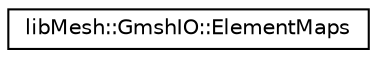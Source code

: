digraph "类继承关系图"
{
 // INTERACTIVE_SVG=YES
  edge [fontname="Helvetica",fontsize="10",labelfontname="Helvetica",labelfontsize="10"];
  node [fontname="Helvetica",fontsize="10",shape=record];
  rankdir="LR";
  Node1 [label="libMesh::GmshIO::ElementMaps",height=0.2,width=0.4,color="black", fillcolor="white", style="filled",URL="$structlibMesh_1_1GmshIO_1_1ElementMaps.html",tooltip="struct which holds a map from Gmsh to libMesh element numberings and vice-versa. "];
}
